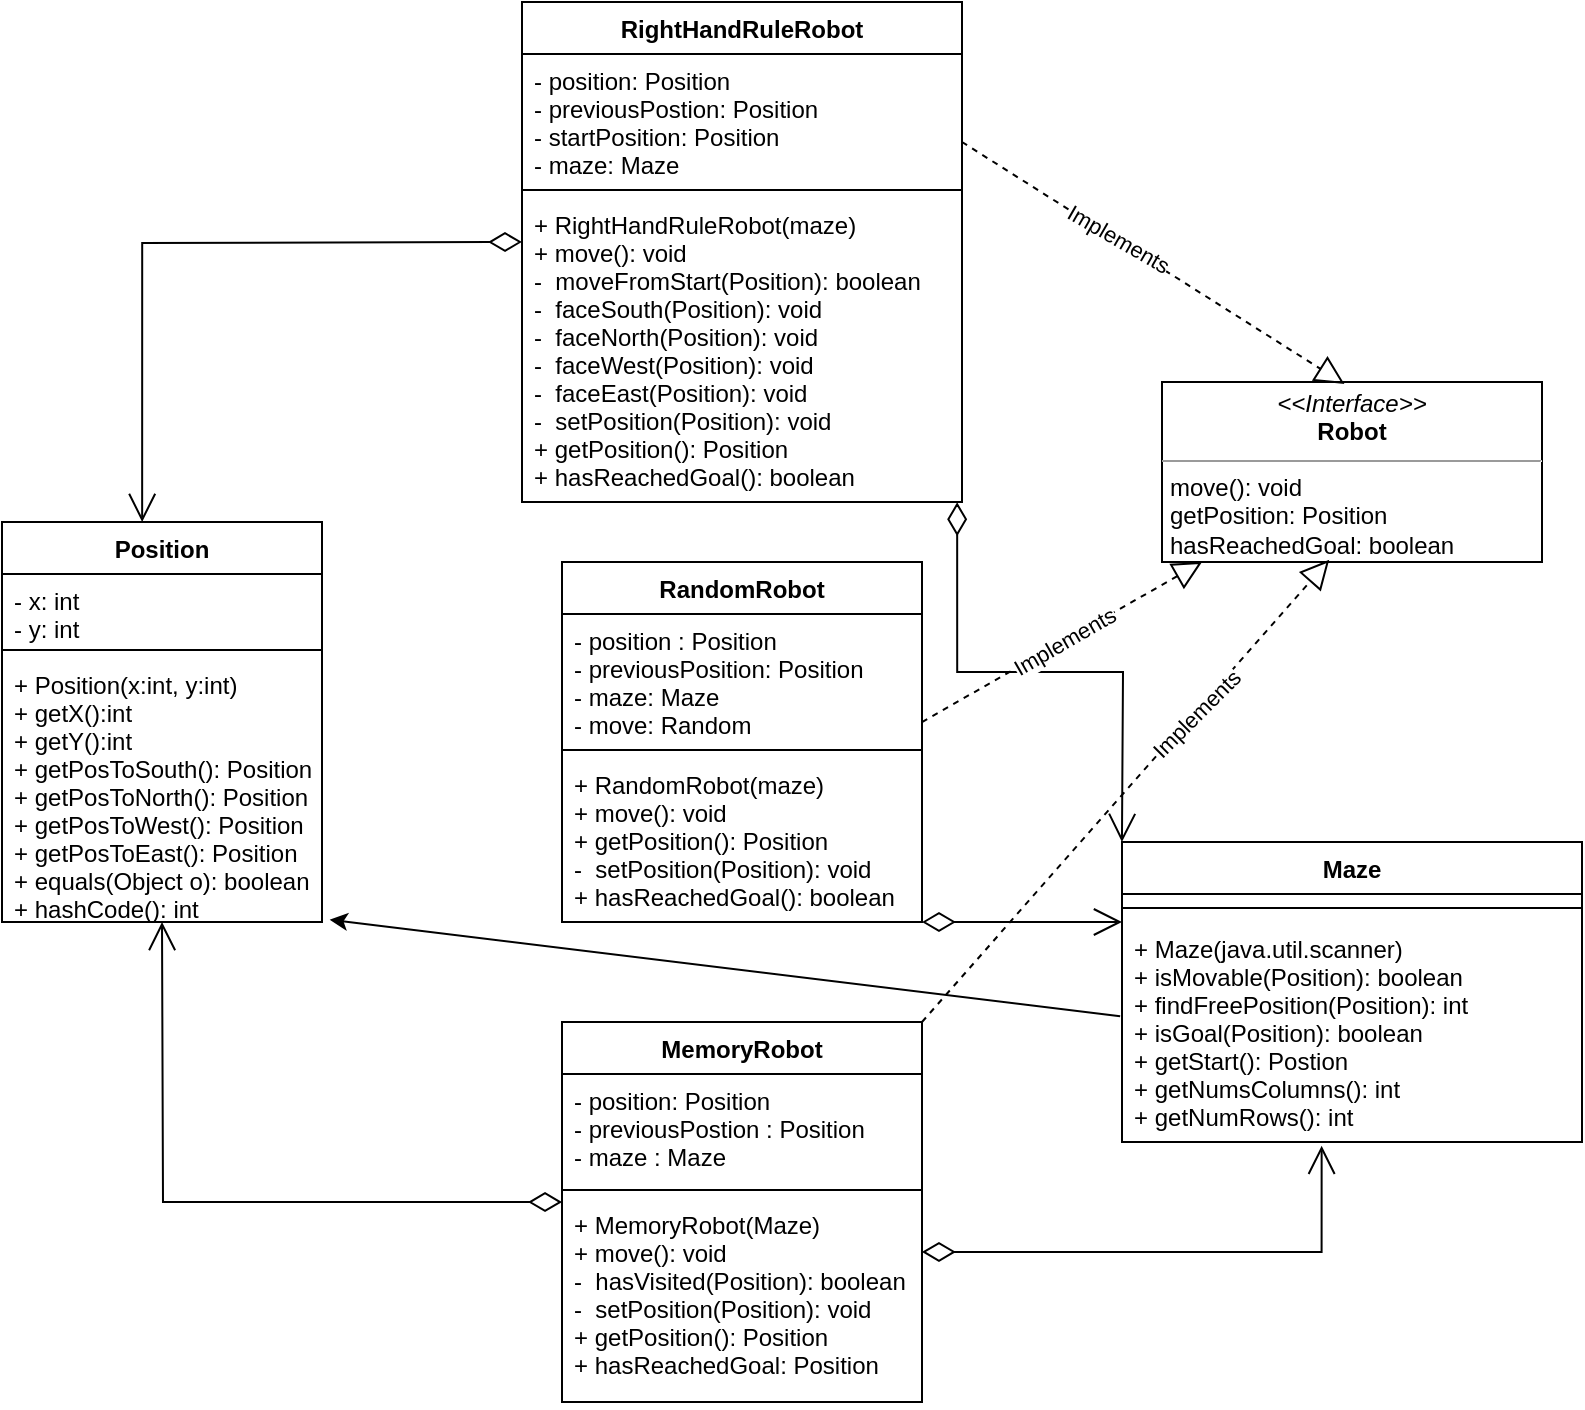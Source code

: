 <mxfile version="17.4.6" type="github">
  <diagram name="Page-1" id="e7e014a7-5840-1c2e-5031-d8a46d1fe8dd">
    <mxGraphModel dx="1335" dy="1153" grid="1" gridSize="10" guides="1" tooltips="1" connect="1" arrows="1" fold="1" page="1" pageScale="1" pageWidth="1169" pageHeight="826" background="none" math="0" shadow="0">
      <root>
        <mxCell id="0" />
        <mxCell id="1" parent="0" />
        <mxCell id="aP4F___4Ps4LZ2i5mP5k-42" value="Position" style="swimlane;fontStyle=1;align=center;verticalAlign=top;childLayout=stackLayout;horizontal=1;startSize=26;horizontalStack=0;resizeParent=1;resizeParentMax=0;resizeLast=0;collapsible=1;marginBottom=0;" vertex="1" parent="1">
          <mxGeometry x="180" y="260" width="160" height="200" as="geometry" />
        </mxCell>
        <mxCell id="aP4F___4Ps4LZ2i5mP5k-43" value="- x: int&#xa;- y: int" style="text;strokeColor=none;fillColor=none;align=left;verticalAlign=top;spacingLeft=4;spacingRight=4;overflow=hidden;rotatable=0;points=[[0,0.5],[1,0.5]];portConstraint=eastwest;" vertex="1" parent="aP4F___4Ps4LZ2i5mP5k-42">
          <mxGeometry y="26" width="160" height="34" as="geometry" />
        </mxCell>
        <mxCell id="aP4F___4Ps4LZ2i5mP5k-44" value="" style="line;strokeWidth=1;fillColor=none;align=left;verticalAlign=middle;spacingTop=-1;spacingLeft=3;spacingRight=3;rotatable=0;labelPosition=right;points=[];portConstraint=eastwest;" vertex="1" parent="aP4F___4Ps4LZ2i5mP5k-42">
          <mxGeometry y="60" width="160" height="8" as="geometry" />
        </mxCell>
        <mxCell id="aP4F___4Ps4LZ2i5mP5k-45" value="+ Position(x:int, y:int)&#xa;+ getX():int&#xa;+ getY():int&#xa;+ getPosToSouth(): Position&#xa;+ getPosToNorth(): Position&#xa;+ getPosToWest(): Position&#xa;+ getPosToEast(): Position&#xa;+ equals(Object o): boolean&#xa;+ hashCode(): int" style="text;strokeColor=none;fillColor=none;align=left;verticalAlign=top;spacingLeft=4;spacingRight=4;overflow=hidden;rotatable=0;points=[[0,0.5],[1,0.5]];portConstraint=eastwest;" vertex="1" parent="aP4F___4Ps4LZ2i5mP5k-42">
          <mxGeometry y="68" width="160" height="132" as="geometry" />
        </mxCell>
        <mxCell id="aP4F___4Ps4LZ2i5mP5k-46" value="MemoryRobot" style="swimlane;fontStyle=1;align=center;verticalAlign=top;childLayout=stackLayout;horizontal=1;startSize=26;horizontalStack=0;resizeParent=1;resizeParentMax=0;resizeLast=0;collapsible=1;marginBottom=0;" vertex="1" parent="1">
          <mxGeometry x="460" y="510" width="180" height="190" as="geometry" />
        </mxCell>
        <mxCell id="aP4F___4Ps4LZ2i5mP5k-47" value="- position: Position&#xa;- previousPostion : Position&#xa;- maze : Maze" style="text;strokeColor=none;fillColor=none;align=left;verticalAlign=top;spacingLeft=4;spacingRight=4;overflow=hidden;rotatable=0;points=[[0,0.5],[1,0.5]];portConstraint=eastwest;" vertex="1" parent="aP4F___4Ps4LZ2i5mP5k-46">
          <mxGeometry y="26" width="180" height="54" as="geometry" />
        </mxCell>
        <mxCell id="aP4F___4Ps4LZ2i5mP5k-48" value="" style="line;strokeWidth=1;fillColor=none;align=left;verticalAlign=middle;spacingTop=-1;spacingLeft=3;spacingRight=3;rotatable=0;labelPosition=right;points=[];portConstraint=eastwest;" vertex="1" parent="aP4F___4Ps4LZ2i5mP5k-46">
          <mxGeometry y="80" width="180" height="8" as="geometry" />
        </mxCell>
        <mxCell id="aP4F___4Ps4LZ2i5mP5k-49" value="+ MemoryRobot(Maze)&#xa;+ move(): void&#xa;-  hasVisited(Position): boolean&#xa;-  setPosition(Position): void&#xa;+ getPosition(): Position&#xa;+ hasReachedGoal: Position" style="text;strokeColor=none;fillColor=none;align=left;verticalAlign=top;spacingLeft=4;spacingRight=4;overflow=hidden;rotatable=0;points=[[0,0.5],[1,0.5]];portConstraint=eastwest;" vertex="1" parent="aP4F___4Ps4LZ2i5mP5k-46">
          <mxGeometry y="88" width="180" height="102" as="geometry" />
        </mxCell>
        <mxCell id="aP4F___4Ps4LZ2i5mP5k-50" value="RandomRobot" style="swimlane;fontStyle=1;align=center;verticalAlign=top;childLayout=stackLayout;horizontal=1;startSize=26;horizontalStack=0;resizeParent=1;resizeParentMax=0;resizeLast=0;collapsible=1;marginBottom=0;" vertex="1" parent="1">
          <mxGeometry x="460" y="280" width="180" height="180" as="geometry" />
        </mxCell>
        <mxCell id="aP4F___4Ps4LZ2i5mP5k-51" value="- position : Position&#xa;- previousPosition: Position&#xa;- maze: Maze&#xa;- move: Random" style="text;strokeColor=none;fillColor=none;align=left;verticalAlign=top;spacingLeft=4;spacingRight=4;overflow=hidden;rotatable=0;points=[[0,0.5],[1,0.5]];portConstraint=eastwest;" vertex="1" parent="aP4F___4Ps4LZ2i5mP5k-50">
          <mxGeometry y="26" width="180" height="64" as="geometry" />
        </mxCell>
        <mxCell id="aP4F___4Ps4LZ2i5mP5k-52" value="" style="line;strokeWidth=1;fillColor=none;align=left;verticalAlign=middle;spacingTop=-1;spacingLeft=3;spacingRight=3;rotatable=0;labelPosition=right;points=[];portConstraint=eastwest;" vertex="1" parent="aP4F___4Ps4LZ2i5mP5k-50">
          <mxGeometry y="90" width="180" height="8" as="geometry" />
        </mxCell>
        <mxCell id="aP4F___4Ps4LZ2i5mP5k-53" value="+ RandomRobot(maze)&#xa;+ move(): void&#xa;+ getPosition(): Position&#xa;-  setPosition(Position): void&#xa;+ hasReachedGoal(): boolean" style="text;strokeColor=none;fillColor=none;align=left;verticalAlign=top;spacingLeft=4;spacingRight=4;overflow=hidden;rotatable=0;points=[[0,0.5],[1,0.5]];portConstraint=eastwest;" vertex="1" parent="aP4F___4Ps4LZ2i5mP5k-50">
          <mxGeometry y="98" width="180" height="82" as="geometry" />
        </mxCell>
        <mxCell id="aP4F___4Ps4LZ2i5mP5k-54" value="Maze" style="swimlane;fontStyle=1;align=center;verticalAlign=top;childLayout=stackLayout;horizontal=1;startSize=26;horizontalStack=0;resizeParent=1;resizeParentMax=0;resizeLast=0;collapsible=1;marginBottom=0;" vertex="1" parent="1">
          <mxGeometry x="740" y="420" width="230" height="150" as="geometry" />
        </mxCell>
        <mxCell id="aP4F___4Ps4LZ2i5mP5k-103" value="" style="endArrow=open;html=1;endSize=12;startArrow=diamondThin;startSize=14;startFill=0;edgeStyle=orthogonalEdgeStyle;align=left;verticalAlign=bottom;rounded=0;exitX=0.989;exitY=1.001;exitDx=0;exitDy=0;exitPerimeter=0;" edge="1" parent="aP4F___4Ps4LZ2i5mP5k-54" source="aP4F___4Ps4LZ2i5mP5k-61">
          <mxGeometry x="-1" y="3" relative="1" as="geometry">
            <mxPoint x="-80.03" y="-160" as="sourcePoint" />
            <mxPoint x="-0.03" as="targetPoint" />
          </mxGeometry>
        </mxCell>
        <mxCell id="aP4F___4Ps4LZ2i5mP5k-56" value="" style="line;strokeWidth=1;fillColor=none;align=left;verticalAlign=middle;spacingTop=-1;spacingLeft=3;spacingRight=3;rotatable=0;labelPosition=right;points=[];portConstraint=eastwest;" vertex="1" parent="aP4F___4Ps4LZ2i5mP5k-54">
          <mxGeometry y="26" width="230" height="14" as="geometry" />
        </mxCell>
        <mxCell id="aP4F___4Ps4LZ2i5mP5k-57" value="+ Maze(java.util.scanner)&#xa;+ isMovable(Position): boolean&#xa;+ findFreePosition(Position): int&#xa;+ isGoal(Position): boolean&#xa;+ getStart(): Postion&#xa;+ getNumsColumns(): int&#xa;+ getNumRows(): int" style="text;strokeColor=none;fillColor=none;align=left;verticalAlign=top;spacingLeft=4;spacingRight=4;overflow=hidden;rotatable=0;points=[[0,0.5],[1,0.5]];portConstraint=eastwest;" vertex="1" parent="aP4F___4Ps4LZ2i5mP5k-54">
          <mxGeometry y="40" width="230" height="110" as="geometry" />
        </mxCell>
        <mxCell id="aP4F___4Ps4LZ2i5mP5k-58" value="RightHandRuleRobot" style="swimlane;fontStyle=1;align=center;verticalAlign=top;childLayout=stackLayout;horizontal=1;startSize=26;horizontalStack=0;resizeParent=1;resizeParentMax=0;resizeLast=0;collapsible=1;marginBottom=0;" vertex="1" parent="1">
          <mxGeometry x="440" width="220" height="250" as="geometry" />
        </mxCell>
        <mxCell id="aP4F___4Ps4LZ2i5mP5k-59" value="- position: Position&#xa;- previousPostion: Position&#xa;- startPosition: Position&#xa;- maze: Maze" style="text;strokeColor=none;fillColor=none;align=left;verticalAlign=top;spacingLeft=4;spacingRight=4;overflow=hidden;rotatable=0;points=[[0,0.5],[1,0.5]];portConstraint=eastwest;" vertex="1" parent="aP4F___4Ps4LZ2i5mP5k-58">
          <mxGeometry y="26" width="220" height="64" as="geometry" />
        </mxCell>
        <mxCell id="aP4F___4Ps4LZ2i5mP5k-60" value="" style="line;strokeWidth=1;fillColor=none;align=left;verticalAlign=middle;spacingTop=-1;spacingLeft=3;spacingRight=3;rotatable=0;labelPosition=right;points=[];portConstraint=eastwest;" vertex="1" parent="aP4F___4Ps4LZ2i5mP5k-58">
          <mxGeometry y="90" width="220" height="8" as="geometry" />
        </mxCell>
        <mxCell id="aP4F___4Ps4LZ2i5mP5k-100" value="" style="endArrow=open;html=1;endSize=12;startArrow=diamondThin;startSize=14;startFill=0;edgeStyle=orthogonalEdgeStyle;align=left;verticalAlign=bottom;rounded=0;entryX=0.438;entryY=0;entryDx=0;entryDy=0;entryPerimeter=0;" edge="1" parent="aP4F___4Ps4LZ2i5mP5k-58" target="aP4F___4Ps4LZ2i5mP5k-42">
          <mxGeometry x="-1" y="3" relative="1" as="geometry">
            <mxPoint y="120" as="sourcePoint" />
            <mxPoint x="160" y="120" as="targetPoint" />
          </mxGeometry>
        </mxCell>
        <mxCell id="aP4F___4Ps4LZ2i5mP5k-61" value="+ RightHandRuleRobot(maze)&#xa;+ move(): void&#xa;-  moveFromStart(Position): boolean&#xa;-  faceSouth(Position): void&#xa;-  faceNorth(Position): void&#xa;-  faceWest(Position): void&#xa;-  faceEast(Position): void&#xa;-  setPosition(Position): void&#xa;+ getPosition(): Position&#xa;+ hasReachedGoal(): boolean" style="text;strokeColor=none;fillColor=none;align=left;verticalAlign=top;spacingLeft=4;spacingRight=4;overflow=hidden;rotatable=0;points=[[0,0.5],[1,0.5]];portConstraint=eastwest;" vertex="1" parent="aP4F___4Ps4LZ2i5mP5k-58">
          <mxGeometry y="98" width="220" height="152" as="geometry" />
        </mxCell>
        <mxCell id="aP4F___4Ps4LZ2i5mP5k-71" value="&lt;p style=&quot;margin: 0px ; margin-top: 4px ; text-align: center&quot;&gt;&lt;i&gt;&amp;lt;&amp;lt;Interface&amp;gt;&amp;gt;&lt;/i&gt;&lt;br&gt;&lt;b&gt;Robot&lt;/b&gt;&lt;/p&gt;&lt;hr size=&quot;1&quot;&gt;&lt;p style=&quot;margin: 0px ; margin-left: 4px&quot;&gt;move(): void&lt;br&gt;&lt;/p&gt;&lt;p style=&quot;margin: 0px ; margin-left: 4px&quot;&gt;getPosition: Position&lt;/p&gt;&lt;p style=&quot;margin: 0px ; margin-left: 4px&quot;&gt;hasReachedGoal: boolean&lt;/p&gt;" style="verticalAlign=top;align=left;overflow=fill;fontSize=12;fontFamily=Helvetica;html=1;" vertex="1" parent="1">
          <mxGeometry x="760" y="190" width="190" height="90" as="geometry" />
        </mxCell>
        <mxCell id="aP4F___4Ps4LZ2i5mP5k-98" value="" style="endArrow=classic;html=1;rounded=0;exitX=-0.004;exitY=0.428;exitDx=0;exitDy=0;exitPerimeter=0;entryX=1.024;entryY=0.991;entryDx=0;entryDy=0;entryPerimeter=0;" edge="1" parent="1" source="aP4F___4Ps4LZ2i5mP5k-57" target="aP4F___4Ps4LZ2i5mP5k-45">
          <mxGeometry width="50" height="50" relative="1" as="geometry">
            <mxPoint x="290" y="480" as="sourcePoint" />
            <mxPoint x="340" y="430" as="targetPoint" />
          </mxGeometry>
        </mxCell>
        <mxCell id="aP4F___4Ps4LZ2i5mP5k-99" value="" style="endArrow=open;html=1;endSize=12;startArrow=diamondThin;startSize=14;startFill=0;edgeStyle=orthogonalEdgeStyle;align=left;verticalAlign=bottom;rounded=0;exitX=0;exitY=0.02;exitDx=0;exitDy=0;exitPerimeter=0;" edge="1" parent="1" source="aP4F___4Ps4LZ2i5mP5k-49">
          <mxGeometry x="-1" y="3" relative="1" as="geometry">
            <mxPoint x="110" y="500" as="sourcePoint" />
            <mxPoint x="260" y="460" as="targetPoint" />
          </mxGeometry>
        </mxCell>
        <mxCell id="aP4F___4Ps4LZ2i5mP5k-101" value="" style="endArrow=open;html=1;endSize=12;startArrow=diamondThin;startSize=14;startFill=0;edgeStyle=orthogonalEdgeStyle;align=left;verticalAlign=bottom;rounded=0;entryX=0.434;entryY=1.017;entryDx=0;entryDy=0;entryPerimeter=0;" edge="1" parent="1" target="aP4F___4Ps4LZ2i5mP5k-57">
          <mxGeometry x="-1" y="3" relative="1" as="geometry">
            <mxPoint x="640" y="624.99" as="sourcePoint" />
            <mxPoint x="840" y="584.99" as="targetPoint" />
            <Array as="points">
              <mxPoint x="840" y="625" />
            </Array>
          </mxGeometry>
        </mxCell>
        <mxCell id="aP4F___4Ps4LZ2i5mP5k-102" value="" style="endArrow=open;html=1;endSize=12;startArrow=diamondThin;startSize=14;startFill=0;edgeStyle=orthogonalEdgeStyle;align=left;verticalAlign=bottom;rounded=0;" edge="1" parent="1">
          <mxGeometry x="-1" y="3" relative="1" as="geometry">
            <mxPoint x="640" y="460.0" as="sourcePoint" />
            <mxPoint x="740" y="460" as="targetPoint" />
          </mxGeometry>
        </mxCell>
        <mxCell id="aP4F___4Ps4LZ2i5mP5k-104" value="" style="endArrow=block;dashed=1;endFill=0;endSize=12;html=1;rounded=0;entryX=0.48;entryY=0.011;entryDx=0;entryDy=0;entryPerimeter=0;" edge="1" parent="1" target="aP4F___4Ps4LZ2i5mP5k-71">
          <mxGeometry width="160" relative="1" as="geometry">
            <mxPoint x="660" y="70" as="sourcePoint" />
            <mxPoint x="820" y="70" as="targetPoint" />
            <Array as="points" />
          </mxGeometry>
        </mxCell>
        <mxCell id="aP4F___4Ps4LZ2i5mP5k-109" value="Implements" style="edgeLabel;html=1;align=center;verticalAlign=middle;resizable=0;points=[];rotation=30;" vertex="1" connectable="0" parent="aP4F___4Ps4LZ2i5mP5k-104">
          <mxGeometry x="-0.194" y="1" relative="1" as="geometry">
            <mxPoint as="offset" />
          </mxGeometry>
        </mxCell>
        <mxCell id="aP4F___4Ps4LZ2i5mP5k-105" value="" style="endArrow=block;dashed=1;endFill=0;endSize=12;html=1;rounded=0;exitX=1;exitY=0;exitDx=0;exitDy=0;entryX=0.44;entryY=0.988;entryDx=0;entryDy=0;entryPerimeter=0;" edge="1" parent="1" source="aP4F___4Ps4LZ2i5mP5k-46" target="aP4F___4Ps4LZ2i5mP5k-71">
          <mxGeometry width="160" relative="1" as="geometry">
            <mxPoint x="680" y="279.43" as="sourcePoint" />
            <mxPoint x="840" y="279.43" as="targetPoint" />
          </mxGeometry>
        </mxCell>
        <mxCell id="aP4F___4Ps4LZ2i5mP5k-108" value="Implements" style="edgeLabel;html=1;align=center;verticalAlign=middle;resizable=0;points=[];rotation=-45;" vertex="1" connectable="0" parent="aP4F___4Ps4LZ2i5mP5k-105">
          <mxGeometry x="0.337" y="-1" relative="1" as="geometry">
            <mxPoint as="offset" />
          </mxGeometry>
        </mxCell>
        <mxCell id="aP4F___4Ps4LZ2i5mP5k-106" value="" style="endArrow=block;dashed=1;endFill=0;endSize=12;html=1;rounded=0;exitX=1;exitY=0.844;exitDx=0;exitDy=0;exitPerimeter=0;" edge="1" parent="1" source="aP4F___4Ps4LZ2i5mP5k-51">
          <mxGeometry width="160" relative="1" as="geometry">
            <mxPoint x="620" y="280" as="sourcePoint" />
            <mxPoint x="780" y="280" as="targetPoint" />
          </mxGeometry>
        </mxCell>
        <mxCell id="aP4F___4Ps4LZ2i5mP5k-107" value="Implements" style="edgeLabel;html=1;align=center;verticalAlign=middle;resizable=0;points=[];rotation=-30;" vertex="1" connectable="0" parent="aP4F___4Ps4LZ2i5mP5k-106">
          <mxGeometry x="0.004" relative="1" as="geometry">
            <mxPoint as="offset" />
          </mxGeometry>
        </mxCell>
      </root>
    </mxGraphModel>
  </diagram>
</mxfile>
